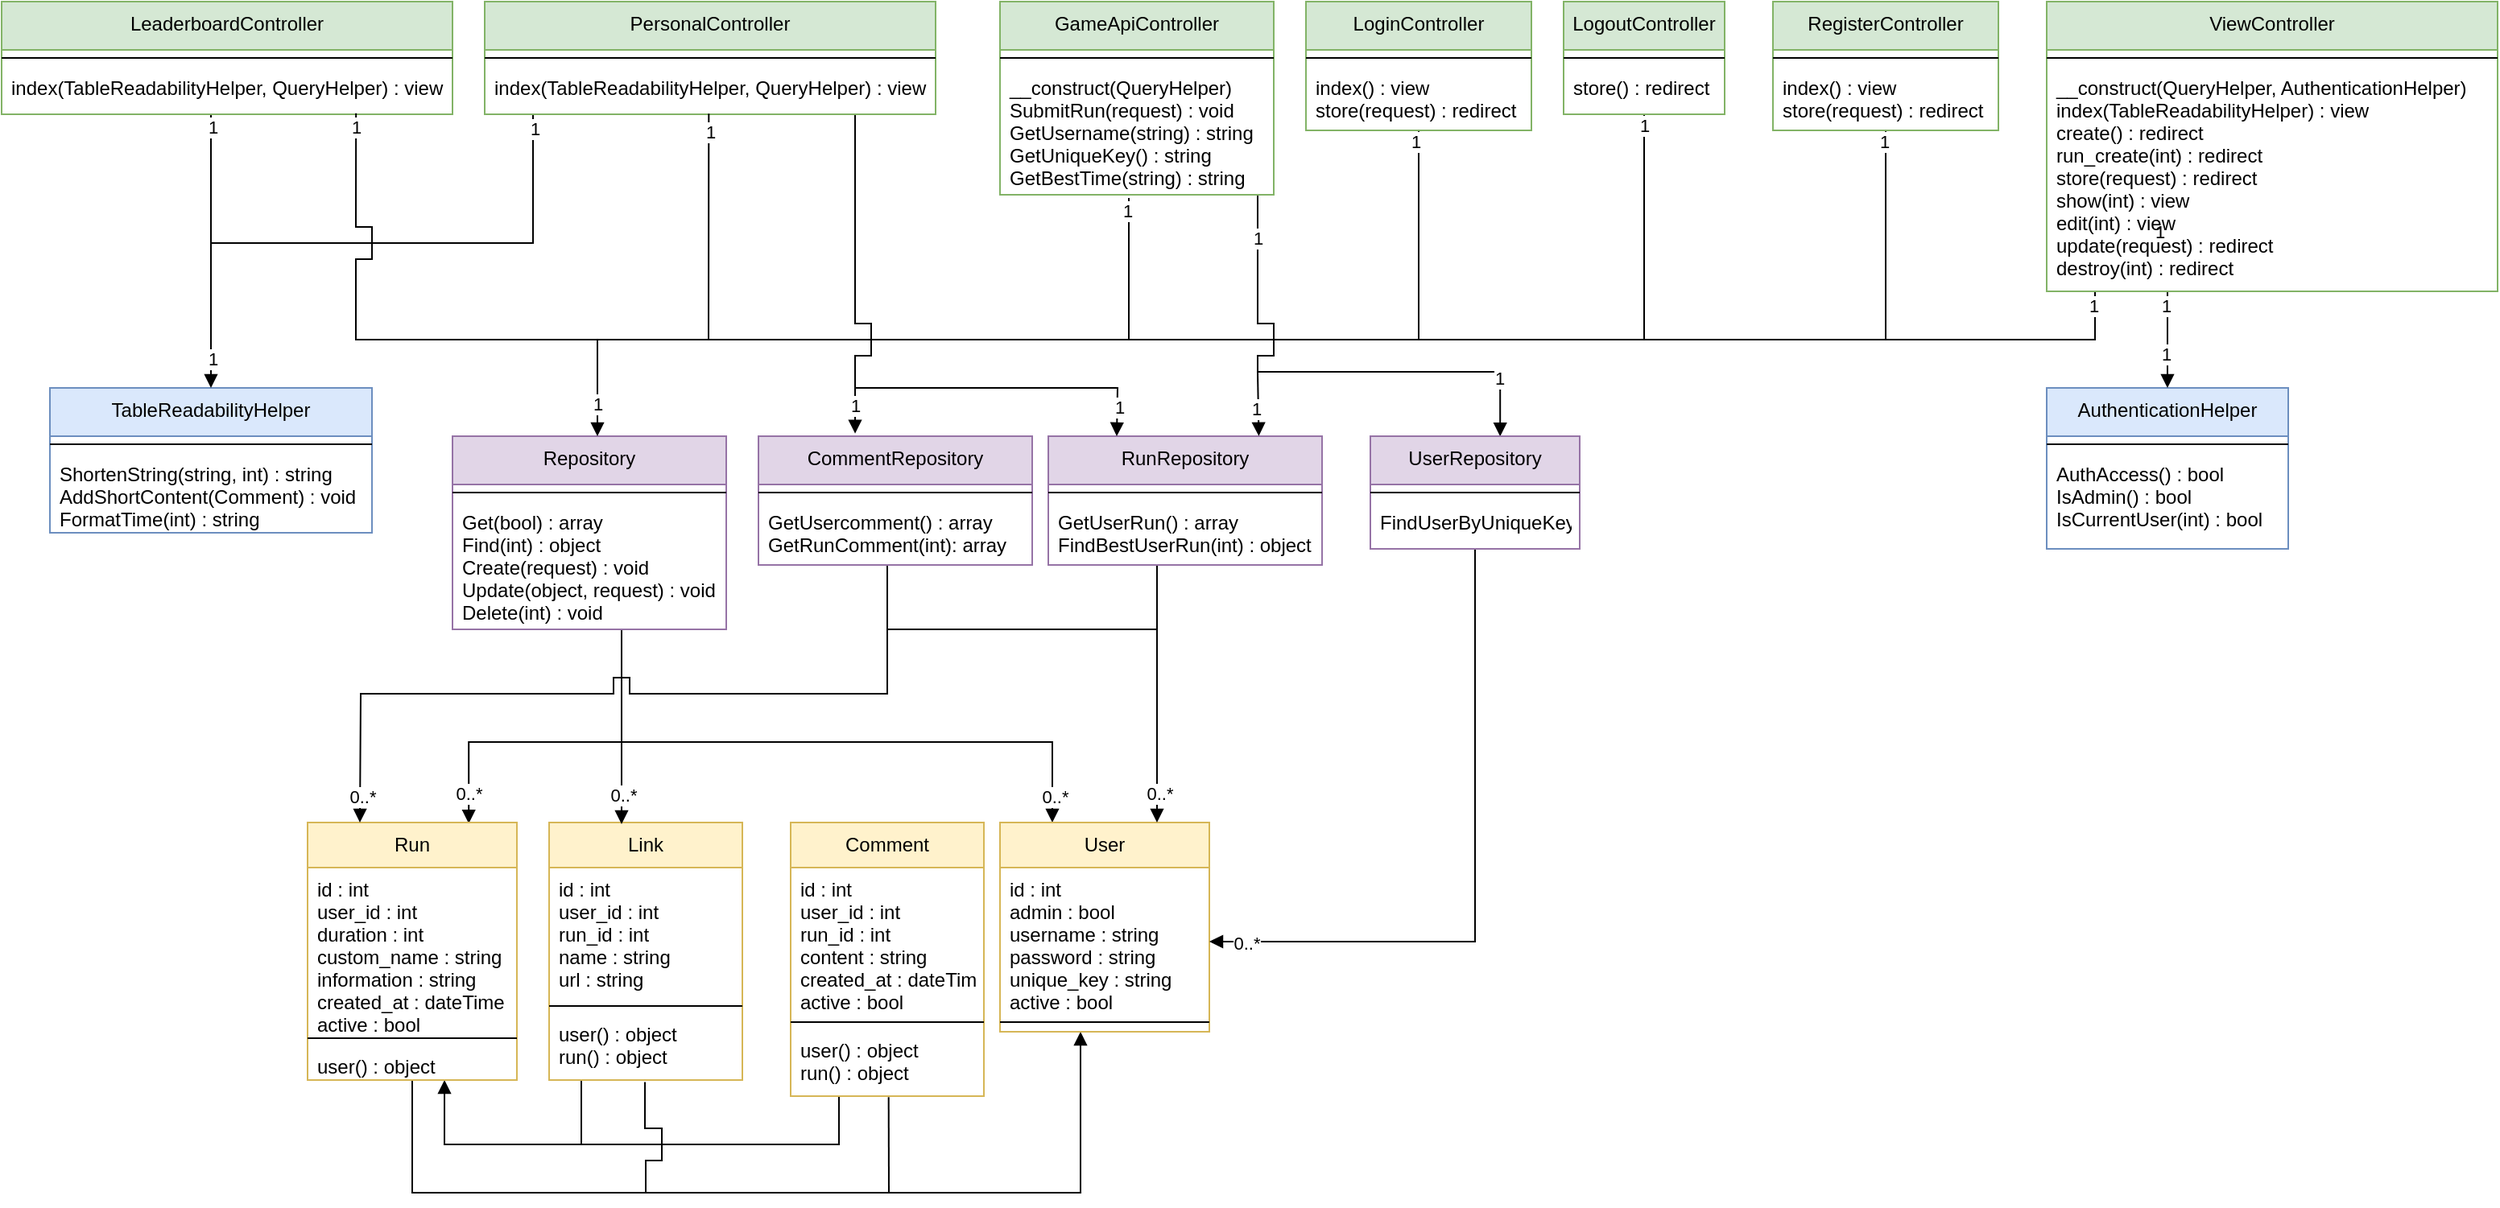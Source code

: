 <mxfile version="14.7.5" type="device"><diagram id="C5RBs43oDa-KdzZeNtuy" name="Page-1"><mxGraphModel dx="1204" dy="-80" grid="1" gridSize="10" guides="1" tooltips="1" connect="1" arrows="1" fold="1" page="1" pageScale="1" pageWidth="827" pageHeight="1169" math="0" shadow="0"><root><mxCell id="WIyWlLk6GJQsqaUBKTNV-0"/><mxCell id="WIyWlLk6GJQsqaUBKTNV-1" parent="WIyWlLk6GJQsqaUBKTNV-0"/><mxCell id="LEDndEWcVTwuzJHHgUc7-67" style="edgeStyle=orthogonalEdgeStyle;rounded=0;orthogonalLoop=1;jettySize=auto;html=1;endArrow=none;endFill=0;" parent="WIyWlLk6GJQsqaUBKTNV-1" source="LEDndEWcVTwuzJHHgUc7-0" edge="1"><mxGeometry relative="1" as="geometry"><mxPoint x="970" y="2320" as="targetPoint"/><Array as="points"><mxPoint x="970" y="2260"/><mxPoint x="970" y="2260"/></Array></mxGeometry></mxCell><mxCell id="LEDndEWcVTwuzJHHgUc7-69" value="1" style="edgeLabel;html=1;align=center;verticalAlign=middle;resizable=0;points=[];" parent="LEDndEWcVTwuzJHHgUc7-67" vertex="1" connectable="0"><mxGeometry x="-0.808" y="1" relative="1" as="geometry"><mxPoint as="offset"/></mxGeometry></mxCell><mxCell id="LEDndEWcVTwuzJHHgUc7-0" value="LeaderboardController" style="swimlane;fontStyle=0;align=center;verticalAlign=top;childLayout=stackLayout;horizontal=1;startSize=30;horizontalStack=0;resizeParent=1;resizeLast=0;collapsible=1;marginBottom=0;rounded=0;shadow=0;strokeWidth=1;fillColor=#d5e8d4;strokeColor=#82b366;" parent="WIyWlLk6GJQsqaUBKTNV-1" vertex="1"><mxGeometry x="840" y="2170" width="280" height="70" as="geometry"><mxRectangle x="550" y="140" width="160" height="26" as="alternateBounds"/></mxGeometry></mxCell><mxCell id="LEDndEWcVTwuzJHHgUc7-2" value="" style="line;html=1;strokeWidth=1;align=left;verticalAlign=middle;spacingTop=-1;spacingLeft=3;spacingRight=3;rotatable=0;labelPosition=right;points=[];portConstraint=eastwest;" parent="LEDndEWcVTwuzJHHgUc7-0" vertex="1"><mxGeometry y="30" width="280" height="10" as="geometry"/></mxCell><mxCell id="LEDndEWcVTwuzJHHgUc7-3" value="index(TableReadabilityHelper, QueryHelper) : view&#10;" style="text;align=left;verticalAlign=top;spacingLeft=4;spacingRight=4;overflow=hidden;rotatable=0;points=[[0,0.5],[1,0.5]];portConstraint=eastwest;" parent="LEDndEWcVTwuzJHHgUc7-0" vertex="1"><mxGeometry y="40" width="280" height="30" as="geometry"/></mxCell><mxCell id="LEDndEWcVTwuzJHHgUc7-11" value="TableReadabilityHelper" style="swimlane;fontStyle=0;align=center;verticalAlign=top;childLayout=stackLayout;horizontal=1;startSize=30;horizontalStack=0;resizeParent=1;resizeLast=0;collapsible=1;marginBottom=0;rounded=0;shadow=0;strokeWidth=1;fillColor=#dae8fc;strokeColor=#6c8ebf;" parent="WIyWlLk6GJQsqaUBKTNV-1" vertex="1"><mxGeometry x="870" y="2410" width="200" height="90" as="geometry"><mxRectangle x="550" y="140" width="160" height="26" as="alternateBounds"/></mxGeometry></mxCell><mxCell id="LEDndEWcVTwuzJHHgUc7-13" value="" style="line;html=1;strokeWidth=1;align=left;verticalAlign=middle;spacingTop=-1;spacingLeft=3;spacingRight=3;rotatable=0;labelPosition=right;points=[];portConstraint=eastwest;" parent="LEDndEWcVTwuzJHHgUc7-11" vertex="1"><mxGeometry y="30" width="200" height="10" as="geometry"/></mxCell><mxCell id="LEDndEWcVTwuzJHHgUc7-14" value="ShortenString(string, int) : string&#10;AddShortContent(Comment) : void&#10;FormatTime(int) : string" style="text;align=left;verticalAlign=top;spacingLeft=4;spacingRight=4;overflow=hidden;rotatable=0;points=[[0,0.5],[1,0.5]];portConstraint=eastwest;" parent="LEDndEWcVTwuzJHHgUc7-11" vertex="1"><mxGeometry y="40" width="200" height="50" as="geometry"/></mxCell><mxCell id="LEDndEWcVTwuzJHHgUc7-121" style="edgeStyle=orthogonalEdgeStyle;rounded=0;orthogonalLoop=1;jettySize=auto;html=1;entryX=0.77;entryY=0.004;entryDx=0;entryDy=0;startArrow=none;startFill=0;endArrow=block;endFill=1;entryPerimeter=0;" parent="WIyWlLk6GJQsqaUBKTNV-1" target="LEDndEWcVTwuzJHHgUc7-101" edge="1"><mxGeometry relative="1" as="geometry"><Array as="points"><mxPoint x="1225" y="2630"/><mxPoint x="1130" y="2630"/></Array><mxPoint x="1225" y="2560" as="sourcePoint"/></mxGeometry></mxCell><mxCell id="LEDndEWcVTwuzJHHgUc7-129" value="0..*" style="edgeLabel;html=1;align=center;verticalAlign=middle;resizable=0;points=[];" parent="LEDndEWcVTwuzJHHgUc7-121" vertex="1" connectable="0"><mxGeometry x="0.881" relative="1" as="geometry"><mxPoint y="-6" as="offset"/></mxGeometry></mxCell><mxCell id="LEDndEWcVTwuzJHHgUc7-125" style="edgeStyle=orthogonalEdgeStyle;rounded=0;orthogonalLoop=1;jettySize=auto;html=1;startArrow=none;startFill=0;endArrow=block;endFill=1;entryX=0.25;entryY=0;entryDx=0;entryDy=0;" parent="WIyWlLk6GJQsqaUBKTNV-1" target="LEDndEWcVTwuzJHHgUc7-105" edge="1"><mxGeometry relative="1" as="geometry"><mxPoint x="1490" y="2670" as="targetPoint"/><Array as="points"><mxPoint x="1224" y="2630"/><mxPoint x="1493" y="2630"/></Array><mxPoint x="1224" y="2630" as="sourcePoint"/></mxGeometry></mxCell><mxCell id="LEDndEWcVTwuzJHHgUc7-132" value="0..*" style="edgeLabel;html=1;align=center;verticalAlign=middle;resizable=0;points=[];" parent="LEDndEWcVTwuzJHHgUc7-125" vertex="1" connectable="0"><mxGeometry x="0.896" y="1" relative="1" as="geometry"><mxPoint as="offset"/></mxGeometry></mxCell><mxCell id="LEDndEWcVTwuzJHHgUc7-19" value="Repository" style="swimlane;fontStyle=0;align=center;verticalAlign=top;childLayout=stackLayout;horizontal=1;startSize=30;horizontalStack=0;resizeParent=1;resizeLast=0;collapsible=1;marginBottom=0;rounded=0;shadow=0;strokeWidth=1;fillColor=#e1d5e7;strokeColor=#9673a6;" parent="WIyWlLk6GJQsqaUBKTNV-1" vertex="1"><mxGeometry x="1120" y="2440" width="170" height="120" as="geometry"><mxRectangle x="550" y="140" width="160" height="26" as="alternateBounds"/></mxGeometry></mxCell><mxCell id="LEDndEWcVTwuzJHHgUc7-20" value="" style="line;html=1;strokeWidth=1;align=left;verticalAlign=middle;spacingTop=-1;spacingLeft=3;spacingRight=3;rotatable=0;labelPosition=right;points=[];portConstraint=eastwest;" parent="LEDndEWcVTwuzJHHgUc7-19" vertex="1"><mxGeometry y="30" width="170" height="10" as="geometry"/></mxCell><mxCell id="LEDndEWcVTwuzJHHgUc7-21" value="Get(bool) : array&#10;Find(int) : object&#10;Create(request) : void&#10;Update(object, request) : void&#10;Delete(int) : void" style="text;align=left;verticalAlign=top;spacingLeft=4;spacingRight=4;overflow=hidden;rotatable=0;points=[[0,0.5],[1,0.5]];portConstraint=eastwest;" parent="LEDndEWcVTwuzJHHgUc7-19" vertex="1"><mxGeometry y="40" width="170" height="80" as="geometry"/></mxCell><mxCell id="LEDndEWcVTwuzJHHgUc7-22" value="AuthenticationHelper" style="swimlane;fontStyle=0;align=center;verticalAlign=top;childLayout=stackLayout;horizontal=1;startSize=30;horizontalStack=0;resizeParent=1;resizeLast=0;collapsible=1;marginBottom=0;rounded=0;shadow=0;strokeWidth=1;fillColor=#dae8fc;strokeColor=#6c8ebf;" parent="WIyWlLk6GJQsqaUBKTNV-1" vertex="1"><mxGeometry x="2110" y="2410" width="150" height="100" as="geometry"><mxRectangle x="550" y="140" width="160" height="26" as="alternateBounds"/></mxGeometry></mxCell><mxCell id="LEDndEWcVTwuzJHHgUc7-23" value="" style="line;html=1;strokeWidth=1;align=left;verticalAlign=middle;spacingTop=-1;spacingLeft=3;spacingRight=3;rotatable=0;labelPosition=right;points=[];portConstraint=eastwest;" parent="LEDndEWcVTwuzJHHgUc7-22" vertex="1"><mxGeometry y="30" width="150" height="10" as="geometry"/></mxCell><mxCell id="LEDndEWcVTwuzJHHgUc7-24" value="AuthAccess() : bool&#10;IsAdmin() : bool&#10;IsCurrentUser(int) : bool" style="text;align=left;verticalAlign=top;spacingLeft=4;spacingRight=4;overflow=hidden;rotatable=0;points=[[0,0.5],[1,0.5]];portConstraint=eastwest;" parent="LEDndEWcVTwuzJHHgUc7-22" vertex="1"><mxGeometry y="40" width="150" height="50" as="geometry"/></mxCell><mxCell id="LEDndEWcVTwuzJHHgUc7-52" style="edgeStyle=orthogonalEdgeStyle;rounded=0;orthogonalLoop=1;jettySize=auto;html=1;entryX=0.5;entryY=0;entryDx=0;entryDy=0;endArrow=block;endFill=1;" parent="WIyWlLk6GJQsqaUBKTNV-1" source="LEDndEWcVTwuzJHHgUc7-25" target="LEDndEWcVTwuzJHHgUc7-22" edge="1"><mxGeometry relative="1" as="geometry"><Array as="points"><mxPoint x="2185" y="2360"/><mxPoint x="2185" y="2360"/></Array></mxGeometry></mxCell><mxCell id="LEDndEWcVTwuzJHHgUc7-53" value="1" style="edgeLabel;html=1;align=center;verticalAlign=middle;resizable=0;points=[];" parent="LEDndEWcVTwuzJHHgUc7-52" vertex="1" connectable="0"><mxGeometry x="-0.711" y="-1" relative="1" as="geometry"><mxPoint as="offset"/></mxGeometry></mxCell><mxCell id="LEDndEWcVTwuzJHHgUc7-54" value="1" style="edgeLabel;html=1;align=center;verticalAlign=middle;resizable=0;points=[];" parent="LEDndEWcVTwuzJHHgUc7-52" vertex="1" connectable="0"><mxGeometry x="0.307" y="-1" relative="1" as="geometry"><mxPoint as="offset"/></mxGeometry></mxCell><mxCell id="LEDndEWcVTwuzJHHgUc7-55" style="edgeStyle=orthogonalEdgeStyle;rounded=0;orthogonalLoop=1;jettySize=auto;html=1;endArrow=block;endFill=1;" parent="WIyWlLk6GJQsqaUBKTNV-1" edge="1"><mxGeometry relative="1" as="geometry"><mxPoint x="1540" y="2292" as="sourcePoint"/><Array as="points"><mxPoint x="1540" y="2380"/><mxPoint x="1210" y="2380"/><mxPoint x="1210" y="2440"/></Array><mxPoint x="1210" y="2440" as="targetPoint"/></mxGeometry></mxCell><mxCell id="LEDndEWcVTwuzJHHgUc7-58" value="1" style="edgeLabel;html=1;align=center;verticalAlign=middle;resizable=0;points=[];" parent="LEDndEWcVTwuzJHHgUc7-55" vertex="1" connectable="0"><mxGeometry x="-0.912" relative="1" as="geometry"><mxPoint x="640" as="offset"/></mxGeometry></mxCell><mxCell id="LEDndEWcVTwuzJHHgUc7-59" value="1" style="edgeLabel;html=1;align=center;verticalAlign=middle;resizable=0;points=[];" parent="LEDndEWcVTwuzJHHgUc7-55" vertex="1" connectable="0"><mxGeometry x="0.822" relative="1" as="geometry"><mxPoint y="22" as="offset"/></mxGeometry></mxCell><mxCell id="LEDndEWcVTwuzJHHgUc7-77" value="1" style="edgeLabel;html=1;align=center;verticalAlign=middle;resizable=0;points=[];" parent="LEDndEWcVTwuzJHHgUc7-55" vertex="1" connectable="0"><mxGeometry x="-0.967" y="-1" relative="1" as="geometry"><mxPoint as="offset"/></mxGeometry></mxCell><mxCell id="LEDndEWcVTwuzJHHgUc7-82" style="edgeStyle=orthogonalEdgeStyle;rounded=0;orthogonalLoop=1;jettySize=auto;html=1;endArrow=none;endFill=0;" parent="WIyWlLk6GJQsqaUBKTNV-1" source="LEDndEWcVTwuzJHHgUc7-25" edge="1"><mxGeometry relative="1" as="geometry"><mxPoint x="2010" y="2380" as="targetPoint"/><Array as="points"><mxPoint x="2140" y="2380"/></Array></mxGeometry></mxCell><mxCell id="LEDndEWcVTwuzJHHgUc7-83" value="1" style="edgeLabel;html=1;align=center;verticalAlign=middle;resizable=0;points=[];" parent="LEDndEWcVTwuzJHHgUc7-82" vertex="1" connectable="0"><mxGeometry x="-0.89" y="-1" relative="1" as="geometry"><mxPoint as="offset"/></mxGeometry></mxCell><mxCell id="LEDndEWcVTwuzJHHgUc7-25" value="ViewController" style="swimlane;fontStyle=0;align=center;verticalAlign=top;childLayout=stackLayout;horizontal=1;startSize=30;horizontalStack=0;resizeParent=1;resizeLast=0;collapsible=1;marginBottom=0;rounded=0;shadow=0;strokeWidth=1;fillColor=#d5e8d4;strokeColor=#82b366;" parent="WIyWlLk6GJQsqaUBKTNV-1" vertex="1"><mxGeometry x="2110" y="2170" width="280" height="180" as="geometry"><mxRectangle x="550" y="140" width="160" height="26" as="alternateBounds"/></mxGeometry></mxCell><mxCell id="LEDndEWcVTwuzJHHgUc7-26" value="" style="line;html=1;strokeWidth=1;align=left;verticalAlign=middle;spacingTop=-1;spacingLeft=3;spacingRight=3;rotatable=0;labelPosition=right;points=[];portConstraint=eastwest;" parent="LEDndEWcVTwuzJHHgUc7-25" vertex="1"><mxGeometry y="30" width="280" height="10" as="geometry"/></mxCell><mxCell id="LEDndEWcVTwuzJHHgUc7-27" value="__construct(QueryHelper, AuthenticationHelper)&#10;index(TableReadabilityHelper) : view&#10;create() : redirect&#10;run_create(int) : redirect&#10;store(request) : redirect&#10;show(int) : view&#10;edit(int) : view&#10;update(request) : redirect&#10;destroy(int) : redirect" style="text;align=left;verticalAlign=top;spacingLeft=4;spacingRight=4;overflow=hidden;rotatable=0;points=[[0,0.5],[1,0.5]];portConstraint=eastwest;" parent="LEDndEWcVTwuzJHHgUc7-25" vertex="1"><mxGeometry y="40" width="280" height="140" as="geometry"/></mxCell><mxCell id="qUIWL7AXJqVFLhVty78A-11" style="edgeStyle=orthogonalEdgeStyle;rounded=0;orthogonalLoop=1;jettySize=auto;html=1;entryX=0.62;entryY=0.002;entryDx=0;entryDy=0;entryPerimeter=0;endArrow=block;endFill=1;" edge="1" parent="WIyWlLk6GJQsqaUBKTNV-1" source="LEDndEWcVTwuzJHHgUc7-31" target="qUIWL7AXJqVFLhVty78A-7"><mxGeometry relative="1" as="geometry"><Array as="points"><mxPoint x="1620" y="2370"/><mxPoint x="1630" y="2370"/><mxPoint x="1630" y="2390"/><mxPoint x="1620" y="2390"/><mxPoint x="1620" y="2400"/><mxPoint x="1771" y="2400"/></Array></mxGeometry></mxCell><mxCell id="qUIWL7AXJqVFLhVty78A-12" value="1" style="edgeLabel;html=1;align=center;verticalAlign=middle;resizable=0;points=[];" vertex="1" connectable="0" parent="qUIWL7AXJqVFLhVty78A-11"><mxGeometry x="-0.833" relative="1" as="geometry"><mxPoint as="offset"/></mxGeometry></mxCell><mxCell id="qUIWL7AXJqVFLhVty78A-13" value="1" style="edgeLabel;html=1;align=center;verticalAlign=middle;resizable=0;points=[];" vertex="1" connectable="0" parent="qUIWL7AXJqVFLhVty78A-11"><mxGeometry x="0.77" y="-1" relative="1" as="geometry"><mxPoint as="offset"/></mxGeometry></mxCell><mxCell id="LEDndEWcVTwuzJHHgUc7-31" value="GameApiController" style="swimlane;fontStyle=0;align=center;verticalAlign=top;childLayout=stackLayout;horizontal=1;startSize=30;horizontalStack=0;resizeParent=1;resizeLast=0;collapsible=1;marginBottom=0;rounded=0;shadow=0;strokeWidth=1;fillColor=#d5e8d4;strokeColor=#82b366;" parent="WIyWlLk6GJQsqaUBKTNV-1" vertex="1"><mxGeometry x="1460" y="2170" width="170" height="120" as="geometry"><mxRectangle x="550" y="140" width="160" height="26" as="alternateBounds"/></mxGeometry></mxCell><mxCell id="LEDndEWcVTwuzJHHgUc7-32" value="" style="line;html=1;strokeWidth=1;align=left;verticalAlign=middle;spacingTop=-1;spacingLeft=3;spacingRight=3;rotatable=0;labelPosition=right;points=[];portConstraint=eastwest;" parent="LEDndEWcVTwuzJHHgUc7-31" vertex="1"><mxGeometry y="30" width="170" height="10" as="geometry"/></mxCell><mxCell id="LEDndEWcVTwuzJHHgUc7-33" value="__construct(QueryHelper)&#10;SubmitRun(request) : void&#10;GetUsername(string) : string&#10;GetUniqueKey() : string&#10;GetBestTime(string) : string" style="text;align=left;verticalAlign=top;spacingLeft=4;spacingRight=4;overflow=hidden;rotatable=0;points=[[0,0.5],[1,0.5]];portConstraint=eastwest;" parent="LEDndEWcVTwuzJHHgUc7-31" vertex="1"><mxGeometry y="40" width="170" height="80" as="geometry"/></mxCell><mxCell id="LEDndEWcVTwuzJHHgUc7-65" style="edgeStyle=orthogonalEdgeStyle;rounded=0;orthogonalLoop=1;jettySize=auto;html=1;entryX=0.5;entryY=0;entryDx=0;entryDy=0;endArrow=block;endFill=1;" parent="WIyWlLk6GJQsqaUBKTNV-1" source="LEDndEWcVTwuzJHHgUc7-34" target="LEDndEWcVTwuzJHHgUc7-11" edge="1"><mxGeometry relative="1" as="geometry"><Array as="points"><mxPoint x="1170" y="2320"/><mxPoint x="970" y="2320"/></Array></mxGeometry></mxCell><mxCell id="LEDndEWcVTwuzJHHgUc7-68" value="1" style="edgeLabel;html=1;align=center;verticalAlign=middle;resizable=0;points=[];" parent="LEDndEWcVTwuzJHHgUc7-65" vertex="1" connectable="0"><mxGeometry x="0.903" y="1" relative="1" as="geometry"><mxPoint as="offset"/></mxGeometry></mxCell><mxCell id="LEDndEWcVTwuzJHHgUc7-70" value="1" style="edgeLabel;html=1;align=center;verticalAlign=middle;resizable=0;points=[];" parent="LEDndEWcVTwuzJHHgUc7-65" vertex="1" connectable="0"><mxGeometry x="-0.955" y="1" relative="1" as="geometry"><mxPoint as="offset"/></mxGeometry></mxCell><mxCell id="qUIWL7AXJqVFLhVty78A-16" style="edgeStyle=orthogonalEdgeStyle;rounded=0;orthogonalLoop=1;jettySize=auto;html=1;endArrow=block;endFill=1;entryX=0.353;entryY=-0.021;entryDx=0;entryDy=0;entryPerimeter=0;" edge="1" parent="WIyWlLk6GJQsqaUBKTNV-1" source="LEDndEWcVTwuzJHHgUc7-34" target="qUIWL7AXJqVFLhVty78A-1"><mxGeometry relative="1" as="geometry"><mxPoint x="1370" y="2429" as="targetPoint"/><Array as="points"><mxPoint x="1370" y="2370"/><mxPoint x="1380" y="2370"/><mxPoint x="1380" y="2390"/><mxPoint x="1370" y="2390"/></Array></mxGeometry></mxCell><mxCell id="qUIWL7AXJqVFLhVty78A-19" value="1" style="edgeLabel;html=1;align=center;verticalAlign=middle;resizable=0;points=[];" vertex="1" connectable="0" parent="qUIWL7AXJqVFLhVty78A-16"><mxGeometry x="0.864" relative="1" as="geometry"><mxPoint y="-3" as="offset"/></mxGeometry></mxCell><mxCell id="LEDndEWcVTwuzJHHgUc7-34" value="PersonalController" style="swimlane;fontStyle=0;align=center;verticalAlign=top;childLayout=stackLayout;horizontal=1;startSize=30;horizontalStack=0;resizeParent=1;resizeLast=0;collapsible=1;marginBottom=0;rounded=0;shadow=0;strokeWidth=1;fillColor=#d5e8d4;strokeColor=#82b366;" parent="WIyWlLk6GJQsqaUBKTNV-1" vertex="1"><mxGeometry x="1140" y="2170" width="280" height="70" as="geometry"><mxRectangle x="550" y="140" width="160" height="26" as="alternateBounds"/></mxGeometry></mxCell><mxCell id="LEDndEWcVTwuzJHHgUc7-35" value="" style="line;html=1;strokeWidth=1;align=left;verticalAlign=middle;spacingTop=-1;spacingLeft=3;spacingRight=3;rotatable=0;labelPosition=right;points=[];portConstraint=eastwest;" parent="LEDndEWcVTwuzJHHgUc7-34" vertex="1"><mxGeometry y="30" width="280" height="10" as="geometry"/></mxCell><mxCell id="LEDndEWcVTwuzJHHgUc7-36" value="index(TableReadabilityHelper, QueryHelper) : view&#10;" style="text;align=left;verticalAlign=top;spacingLeft=4;spacingRight=4;overflow=hidden;rotatable=0;points=[[0,0.5],[1,0.5]];portConstraint=eastwest;" parent="LEDndEWcVTwuzJHHgUc7-34" vertex="1"><mxGeometry y="40" width="280" height="30" as="geometry"/></mxCell><mxCell id="LEDndEWcVTwuzJHHgUc7-79" style="edgeStyle=orthogonalEdgeStyle;rounded=0;orthogonalLoop=1;jettySize=auto;html=1;endArrow=none;endFill=0;" parent="WIyWlLk6GJQsqaUBKTNV-1" source="LEDndEWcVTwuzJHHgUc7-40" edge="1"><mxGeometry relative="1" as="geometry"><mxPoint x="1540" y="2380" as="targetPoint"/><Array as="points"><mxPoint x="1720" y="2380"/></Array></mxGeometry></mxCell><mxCell id="LEDndEWcVTwuzJHHgUc7-86" value="1" style="edgeLabel;html=1;align=center;verticalAlign=middle;resizable=0;points=[];" parent="LEDndEWcVTwuzJHHgUc7-79" vertex="1" connectable="0"><mxGeometry x="-0.956" y="-2" relative="1" as="geometry"><mxPoint as="offset"/></mxGeometry></mxCell><mxCell id="LEDndEWcVTwuzJHHgUc7-40" value="LoginController" style="swimlane;fontStyle=0;align=center;verticalAlign=top;childLayout=stackLayout;horizontal=1;startSize=30;horizontalStack=0;resizeParent=1;resizeLast=0;collapsible=1;marginBottom=0;rounded=0;shadow=0;strokeWidth=1;fillColor=#d5e8d4;strokeColor=#82b366;" parent="WIyWlLk6GJQsqaUBKTNV-1" vertex="1"><mxGeometry x="1650" y="2170" width="140" height="80" as="geometry"><mxRectangle x="550" y="140" width="160" height="26" as="alternateBounds"/></mxGeometry></mxCell><mxCell id="LEDndEWcVTwuzJHHgUc7-41" value="" style="line;html=1;strokeWidth=1;align=left;verticalAlign=middle;spacingTop=-1;spacingLeft=3;spacingRight=3;rotatable=0;labelPosition=right;points=[];portConstraint=eastwest;" parent="LEDndEWcVTwuzJHHgUc7-40" vertex="1"><mxGeometry y="30" width="140" height="10" as="geometry"/></mxCell><mxCell id="LEDndEWcVTwuzJHHgUc7-42" value="index() : view&#10;store(request) : redirect&#10;" style="text;align=left;verticalAlign=top;spacingLeft=4;spacingRight=4;overflow=hidden;rotatable=0;points=[[0,0.5],[1,0.5]];portConstraint=eastwest;" parent="LEDndEWcVTwuzJHHgUc7-40" vertex="1"><mxGeometry y="40" width="140" height="40" as="geometry"/></mxCell><mxCell id="LEDndEWcVTwuzJHHgUc7-80" style="edgeStyle=orthogonalEdgeStyle;rounded=0;orthogonalLoop=1;jettySize=auto;html=1;endArrow=none;endFill=0;" parent="WIyWlLk6GJQsqaUBKTNV-1" source="LEDndEWcVTwuzJHHgUc7-43" edge="1"><mxGeometry relative="1" as="geometry"><mxPoint x="1720" y="2380" as="targetPoint"/><Array as="points"><mxPoint x="1860" y="2380"/></Array></mxGeometry></mxCell><mxCell id="LEDndEWcVTwuzJHHgUc7-85" value="1" style="edgeLabel;html=1;align=center;verticalAlign=middle;resizable=0;points=[];" parent="LEDndEWcVTwuzJHHgUc7-80" vertex="1" connectable="0"><mxGeometry x="-0.954" relative="1" as="geometry"><mxPoint as="offset"/></mxGeometry></mxCell><mxCell id="LEDndEWcVTwuzJHHgUc7-43" value="LogoutController" style="swimlane;fontStyle=0;align=center;verticalAlign=top;childLayout=stackLayout;horizontal=1;startSize=30;horizontalStack=0;resizeParent=1;resizeLast=0;collapsible=1;marginBottom=0;rounded=0;shadow=0;strokeWidth=1;fillColor=#d5e8d4;strokeColor=#82b366;" parent="WIyWlLk6GJQsqaUBKTNV-1" vertex="1"><mxGeometry x="1810" y="2170" width="100" height="70" as="geometry"><mxRectangle x="550" y="140" width="160" height="26" as="alternateBounds"/></mxGeometry></mxCell><mxCell id="LEDndEWcVTwuzJHHgUc7-44" value="" style="line;html=1;strokeWidth=1;align=left;verticalAlign=middle;spacingTop=-1;spacingLeft=3;spacingRight=3;rotatable=0;labelPosition=right;points=[];portConstraint=eastwest;" parent="LEDndEWcVTwuzJHHgUc7-43" vertex="1"><mxGeometry y="30" width="100" height="10" as="geometry"/></mxCell><mxCell id="LEDndEWcVTwuzJHHgUc7-45" value="store() : redirect" style="text;align=left;verticalAlign=top;spacingLeft=4;spacingRight=4;overflow=hidden;rotatable=0;points=[[0,0.5],[1,0.5]];portConstraint=eastwest;" parent="LEDndEWcVTwuzJHHgUc7-43" vertex="1"><mxGeometry y="40" width="100" height="30" as="geometry"/></mxCell><mxCell id="LEDndEWcVTwuzJHHgUc7-81" style="edgeStyle=orthogonalEdgeStyle;rounded=0;orthogonalLoop=1;jettySize=auto;html=1;endArrow=none;endFill=0;" parent="WIyWlLk6GJQsqaUBKTNV-1" source="LEDndEWcVTwuzJHHgUc7-46" edge="1"><mxGeometry relative="1" as="geometry"><mxPoint x="1860" y="2380" as="targetPoint"/><Array as="points"><mxPoint x="2010" y="2380"/></Array></mxGeometry></mxCell><mxCell id="LEDndEWcVTwuzJHHgUc7-84" value="1" style="edgeLabel;html=1;align=center;verticalAlign=middle;resizable=0;points=[];" parent="LEDndEWcVTwuzJHHgUc7-81" vertex="1" connectable="0"><mxGeometry x="-0.954" y="-1" relative="1" as="geometry"><mxPoint as="offset"/></mxGeometry></mxCell><mxCell id="LEDndEWcVTwuzJHHgUc7-46" value="RegisterController" style="swimlane;fontStyle=0;align=center;verticalAlign=top;childLayout=stackLayout;horizontal=1;startSize=30;horizontalStack=0;resizeParent=1;resizeLast=0;collapsible=1;marginBottom=0;rounded=0;shadow=0;strokeWidth=1;fillColor=#d5e8d4;strokeColor=#82b366;" parent="WIyWlLk6GJQsqaUBKTNV-1" vertex="1"><mxGeometry x="1940" y="2170" width="140" height="80" as="geometry"><mxRectangle x="550" y="140" width="160" height="26" as="alternateBounds"/></mxGeometry></mxCell><mxCell id="LEDndEWcVTwuzJHHgUc7-47" value="" style="line;html=1;strokeWidth=1;align=left;verticalAlign=middle;spacingTop=-1;spacingLeft=3;spacingRight=3;rotatable=0;labelPosition=right;points=[];portConstraint=eastwest;" parent="LEDndEWcVTwuzJHHgUc7-46" vertex="1"><mxGeometry y="30" width="140" height="10" as="geometry"/></mxCell><mxCell id="LEDndEWcVTwuzJHHgUc7-48" value="index() : view&#10;store(request) : redirect&#10;" style="text;align=left;verticalAlign=top;spacingLeft=4;spacingRight=4;overflow=hidden;rotatable=0;points=[[0,0.5],[1,0.5]];portConstraint=eastwest;" parent="LEDndEWcVTwuzJHHgUc7-46" vertex="1"><mxGeometry y="40" width="140" height="40" as="geometry"/></mxCell><mxCell id="LEDndEWcVTwuzJHHgUc7-56" value="" style="endArrow=none;html=1;entryX=0.497;entryY=0.989;entryDx=0;entryDy=0;entryPerimeter=0;rounded=0;" parent="WIyWlLk6GJQsqaUBKTNV-1" target="LEDndEWcVTwuzJHHgUc7-36" edge="1"><mxGeometry width="50" height="50" relative="1" as="geometry"><mxPoint x="1350" y="2380" as="sourcePoint"/><mxPoint x="1400" y="2260" as="targetPoint"/><Array as="points"><mxPoint x="1279" y="2380"/></Array></mxGeometry></mxCell><mxCell id="LEDndEWcVTwuzJHHgUc7-60" value="1" style="edgeLabel;html=1;align=center;verticalAlign=middle;resizable=0;points=[];" parent="LEDndEWcVTwuzJHHgUc7-56" vertex="1" connectable="0"><mxGeometry x="0.947" relative="1" as="geometry"><mxPoint x="1" y="5" as="offset"/></mxGeometry></mxCell><mxCell id="LEDndEWcVTwuzJHHgUc7-57" value="" style="endArrow=none;html=1;exitX=0.786;exitY=0.981;exitDx=0;exitDy=0;exitPerimeter=0;rounded=0;" parent="WIyWlLk6GJQsqaUBKTNV-1" source="LEDndEWcVTwuzJHHgUc7-3" edge="1"><mxGeometry width="50" height="50" relative="1" as="geometry"><mxPoint x="1060" y="2390" as="sourcePoint"/><mxPoint x="1280" y="2380" as="targetPoint"/><Array as="points"><mxPoint x="1060" y="2310"/><mxPoint x="1070" y="2310"/><mxPoint x="1070" y="2330"/><mxPoint x="1060" y="2330"/><mxPoint x="1060" y="2380"/></Array></mxGeometry></mxCell><mxCell id="LEDndEWcVTwuzJHHgUc7-61" value="1" style="edgeLabel;html=1;align=center;verticalAlign=middle;resizable=0;points=[];" parent="LEDndEWcVTwuzJHHgUc7-57" vertex="1" connectable="0"><mxGeometry x="-0.957" relative="1" as="geometry"><mxPoint as="offset"/></mxGeometry></mxCell><mxCell id="LEDndEWcVTwuzJHHgUc7-113" style="edgeStyle=orthogonalEdgeStyle;rounded=0;orthogonalLoop=1;jettySize=auto;html=1;startArrow=none;startFill=0;endArrow=block;endFill=1;entryX=0.654;entryY=1;entryDx=0;entryDy=0;entryPerimeter=0;" parent="WIyWlLk6GJQsqaUBKTNV-1" source="LEDndEWcVTwuzJHHgUc7-87" target="LEDndEWcVTwuzJHHgUc7-104" edge="1"><mxGeometry relative="1" as="geometry"><mxPoint x="1115" y="2844" as="targetPoint"/><Array as="points"><mxPoint x="1360" y="2880"/><mxPoint x="1115" y="2880"/></Array></mxGeometry></mxCell><mxCell id="LEDndEWcVTwuzJHHgUc7-87" value="Comment" style="swimlane;fontStyle=0;align=center;verticalAlign=top;childLayout=stackLayout;horizontal=1;startSize=28;horizontalStack=0;resizeParent=1;resizeLast=0;collapsible=1;marginBottom=0;rounded=0;shadow=0;strokeWidth=1;fillColor=#fff2cc;strokeColor=#d6b656;" parent="WIyWlLk6GJQsqaUBKTNV-1" vertex="1"><mxGeometry x="1330" y="2680" width="120" height="170" as="geometry"><mxRectangle x="550" y="140" width="160" height="26" as="alternateBounds"/></mxGeometry></mxCell><mxCell id="LEDndEWcVTwuzJHHgUc7-88" value="id : int&#10;user_id : int&#10;run_id : int&#10;content : string&#10;created_at : dateTime&#10;active : bool" style="text;align=left;verticalAlign=top;spacingLeft=4;spacingRight=4;overflow=hidden;rotatable=0;points=[[0,0.5],[1,0.5]];portConstraint=eastwest;" parent="LEDndEWcVTwuzJHHgUc7-87" vertex="1"><mxGeometry y="28" width="120" height="92" as="geometry"/></mxCell><mxCell id="LEDndEWcVTwuzJHHgUc7-89" value="" style="line;html=1;strokeWidth=1;align=left;verticalAlign=middle;spacingTop=-1;spacingLeft=3;spacingRight=3;rotatable=0;labelPosition=right;points=[];portConstraint=eastwest;" parent="LEDndEWcVTwuzJHHgUc7-87" vertex="1"><mxGeometry y="120" width="120" height="8" as="geometry"/></mxCell><mxCell id="LEDndEWcVTwuzJHHgUc7-90" value="user() : object&#10;run() : object" style="text;align=left;verticalAlign=top;spacingLeft=4;spacingRight=4;overflow=hidden;rotatable=0;points=[[0,0.5],[1,0.5]];portConstraint=eastwest;" parent="LEDndEWcVTwuzJHHgUc7-87" vertex="1"><mxGeometry y="128" width="120" height="42" as="geometry"/></mxCell><mxCell id="LEDndEWcVTwuzJHHgUc7-112" style="edgeStyle=orthogonalEdgeStyle;rounded=0;orthogonalLoop=1;jettySize=auto;html=1;startArrow=none;startFill=0;endArrow=none;endFill=0;exitX=0.496;exitY=1.029;exitDx=0;exitDy=0;exitPerimeter=0;" parent="WIyWlLk6GJQsqaUBKTNV-1" source="LEDndEWcVTwuzJHHgUc7-96" edge="1"><mxGeometry relative="1" as="geometry"><mxPoint x="1240.0" y="2910" as="targetPoint"/><mxPoint x="1240" y="2860" as="sourcePoint"/><Array as="points"><mxPoint x="1240" y="2870"/><mxPoint x="1250" y="2870"/><mxPoint x="1250" y="2890"/><mxPoint x="1240" y="2890"/></Array></mxGeometry></mxCell><mxCell id="LEDndEWcVTwuzJHHgUc7-115" style="edgeStyle=orthogonalEdgeStyle;rounded=0;orthogonalLoop=1;jettySize=auto;html=1;startArrow=none;startFill=0;endArrow=none;endFill=0;" parent="WIyWlLk6GJQsqaUBKTNV-1" source="LEDndEWcVTwuzJHHgUc7-93" edge="1"><mxGeometry relative="1" as="geometry"><mxPoint x="1200" y="2880" as="targetPoint"/><Array as="points"><mxPoint x="1200" y="2850"/><mxPoint x="1200" y="2850"/></Array></mxGeometry></mxCell><mxCell id="LEDndEWcVTwuzJHHgUc7-93" value="Link" style="swimlane;fontStyle=0;align=center;verticalAlign=top;childLayout=stackLayout;horizontal=1;startSize=28;horizontalStack=0;resizeParent=1;resizeLast=0;collapsible=1;marginBottom=0;rounded=0;shadow=0;strokeWidth=1;fillColor=#fff2cc;strokeColor=#d6b656;" parent="WIyWlLk6GJQsqaUBKTNV-1" vertex="1"><mxGeometry x="1180" y="2680" width="120" height="160" as="geometry"><mxRectangle x="550" y="140" width="160" height="26" as="alternateBounds"/></mxGeometry></mxCell><mxCell id="LEDndEWcVTwuzJHHgUc7-94" value="id : int&#10;user_id : int&#10;run_id : int&#10;name : string&#10;url : string" style="text;align=left;verticalAlign=top;spacingLeft=4;spacingRight=4;overflow=hidden;rotatable=0;points=[[0,0.5],[1,0.5]];portConstraint=eastwest;" parent="LEDndEWcVTwuzJHHgUc7-93" vertex="1"><mxGeometry y="28" width="120" height="82" as="geometry"/></mxCell><mxCell id="LEDndEWcVTwuzJHHgUc7-95" value="" style="line;html=1;strokeWidth=1;align=left;verticalAlign=middle;spacingTop=-1;spacingLeft=3;spacingRight=3;rotatable=0;labelPosition=right;points=[];portConstraint=eastwest;" parent="LEDndEWcVTwuzJHHgUc7-93" vertex="1"><mxGeometry y="110" width="120" height="8" as="geometry"/></mxCell><mxCell id="LEDndEWcVTwuzJHHgUc7-96" value="user() : object&#10;run() : object" style="text;align=left;verticalAlign=top;spacingLeft=4;spacingRight=4;overflow=hidden;rotatable=0;points=[[0,0.5],[1,0.5]];portConstraint=eastwest;" parent="LEDndEWcVTwuzJHHgUc7-93" vertex="1"><mxGeometry y="118" width="120" height="42" as="geometry"/></mxCell><mxCell id="LEDndEWcVTwuzJHHgUc7-109" style="edgeStyle=orthogonalEdgeStyle;rounded=0;orthogonalLoop=1;jettySize=auto;html=1;endArrow=block;endFill=1;startArrow=none;startFill=0;" parent="WIyWlLk6GJQsqaUBKTNV-1" source="LEDndEWcVTwuzJHHgUc7-101" edge="1"><mxGeometry relative="1" as="geometry"><mxPoint x="1510" y="2810" as="targetPoint"/><Array as="points"><mxPoint x="1095" y="2910"/><mxPoint x="1510" y="2910"/><mxPoint x="1510" y="2841"/></Array></mxGeometry></mxCell><mxCell id="LEDndEWcVTwuzJHHgUc7-101" value="Run" style="swimlane;fontStyle=0;align=center;verticalAlign=top;childLayout=stackLayout;horizontal=1;startSize=28;horizontalStack=0;resizeParent=1;resizeLast=0;collapsible=1;marginBottom=0;rounded=0;shadow=0;strokeWidth=1;fillColor=#fff2cc;strokeColor=#d6b656;" parent="WIyWlLk6GJQsqaUBKTNV-1" vertex="1"><mxGeometry x="1030" y="2680" width="130" height="160" as="geometry"><mxRectangle x="550" y="140" width="160" height="26" as="alternateBounds"/></mxGeometry></mxCell><mxCell id="LEDndEWcVTwuzJHHgUc7-102" value="id : int&#10;user_id : int&#10;duration : int&#10;custom_name : string&#10;information : string&#10;created_at : dateTime&#10;active : bool" style="text;align=left;verticalAlign=top;spacingLeft=4;spacingRight=4;overflow=hidden;rotatable=0;points=[[0,0.5],[1,0.5]];portConstraint=eastwest;" parent="LEDndEWcVTwuzJHHgUc7-101" vertex="1"><mxGeometry y="28" width="130" height="102" as="geometry"/></mxCell><mxCell id="LEDndEWcVTwuzJHHgUc7-103" value="" style="line;html=1;strokeWidth=1;align=left;verticalAlign=middle;spacingTop=-1;spacingLeft=3;spacingRight=3;rotatable=0;labelPosition=right;points=[];portConstraint=eastwest;" parent="LEDndEWcVTwuzJHHgUc7-101" vertex="1"><mxGeometry y="130" width="130" height="8" as="geometry"/></mxCell><mxCell id="LEDndEWcVTwuzJHHgUc7-104" value="user() : object" style="text;align=left;verticalAlign=top;spacingLeft=4;spacingRight=4;overflow=hidden;rotatable=0;points=[[0,0.5],[1,0.5]];portConstraint=eastwest;" parent="LEDndEWcVTwuzJHHgUc7-101" vertex="1"><mxGeometry y="138" width="130" height="22" as="geometry"/></mxCell><mxCell id="LEDndEWcVTwuzJHHgUc7-105" value="User" style="swimlane;fontStyle=0;align=center;verticalAlign=top;childLayout=stackLayout;horizontal=1;startSize=28;horizontalStack=0;resizeParent=1;resizeLast=0;collapsible=1;marginBottom=0;rounded=0;shadow=0;strokeWidth=1;fillColor=#fff2cc;strokeColor=#d6b656;" parent="WIyWlLk6GJQsqaUBKTNV-1" vertex="1"><mxGeometry x="1460" y="2680" width="130" height="130" as="geometry"><mxRectangle x="550" y="140" width="160" height="26" as="alternateBounds"/></mxGeometry></mxCell><mxCell id="LEDndEWcVTwuzJHHgUc7-106" value="id : int&#10;admin : bool&#10;username : string&#10;password : string&#10;unique_key : string&#10;active : bool" style="text;align=left;verticalAlign=top;spacingLeft=4;spacingRight=4;overflow=hidden;rotatable=0;points=[[0,0.5],[1,0.5]];portConstraint=eastwest;" parent="LEDndEWcVTwuzJHHgUc7-105" vertex="1"><mxGeometry y="28" width="130" height="92" as="geometry"/></mxCell><mxCell id="LEDndEWcVTwuzJHHgUc7-107" value="" style="line;html=1;strokeWidth=1;align=left;verticalAlign=middle;spacingTop=-1;spacingLeft=3;spacingRight=3;rotatable=0;labelPosition=right;points=[];portConstraint=eastwest;" parent="LEDndEWcVTwuzJHHgUc7-105" vertex="1"><mxGeometry y="120" width="130" height="8" as="geometry"/></mxCell><mxCell id="LEDndEWcVTwuzJHHgUc7-111" value="" style="endArrow=none;html=1;entryX=0.507;entryY=1.014;entryDx=0;entryDy=0;entryPerimeter=0;" parent="WIyWlLk6GJQsqaUBKTNV-1" target="LEDndEWcVTwuzJHHgUc7-90" edge="1"><mxGeometry width="50" height="50" relative="1" as="geometry"><mxPoint x="1391" y="2910" as="sourcePoint"/><mxPoint x="1310" y="2770" as="targetPoint"/></mxGeometry></mxCell><mxCell id="LEDndEWcVTwuzJHHgUc7-123" value="" style="endArrow=none;html=1;rounded=0;endFill=0;startArrow=block;startFill=1;" parent="WIyWlLk6GJQsqaUBKTNV-1" edge="1"><mxGeometry width="50" height="50" relative="1" as="geometry"><mxPoint x="1225" y="2681" as="sourcePoint"/><mxPoint x="1225" y="2630" as="targetPoint"/><Array as="points"><mxPoint x="1225" y="2660"/><mxPoint x="1225" y="2650"/><mxPoint x="1225" y="2640"/></Array></mxGeometry></mxCell><mxCell id="LEDndEWcVTwuzJHHgUc7-130" value="0..*" style="edgeLabel;html=1;align=center;verticalAlign=middle;resizable=0;points=[];" parent="LEDndEWcVTwuzJHHgUc7-123" vertex="1" connectable="0"><mxGeometry x="-0.291" y="-1" relative="1" as="geometry"><mxPoint as="offset"/></mxGeometry></mxCell><mxCell id="qUIWL7AXJqVFLhVty78A-24" style="edgeStyle=orthogonalEdgeStyle;rounded=0;orthogonalLoop=1;jettySize=auto;html=1;endArrow=none;endFill=0;" edge="1" parent="WIyWlLk6GJQsqaUBKTNV-1" source="qUIWL7AXJqVFLhVty78A-1"><mxGeometry relative="1" as="geometry"><mxPoint x="1557" y="2560" as="targetPoint"/><Array as="points"><mxPoint x="1390" y="2560"/></Array></mxGeometry></mxCell><mxCell id="qUIWL7AXJqVFLhVty78A-1" value="CommentRepository" style="swimlane;fontStyle=0;align=center;verticalAlign=top;childLayout=stackLayout;horizontal=1;startSize=30;horizontalStack=0;resizeParent=1;resizeLast=0;collapsible=1;marginBottom=0;rounded=0;shadow=0;strokeWidth=1;fillColor=#e1d5e7;strokeColor=#9673a6;" vertex="1" parent="WIyWlLk6GJQsqaUBKTNV-1"><mxGeometry x="1310" y="2440" width="170" height="80" as="geometry"><mxRectangle x="550" y="140" width="160" height="26" as="alternateBounds"/></mxGeometry></mxCell><mxCell id="qUIWL7AXJqVFLhVty78A-2" value="" style="line;html=1;strokeWidth=1;align=left;verticalAlign=middle;spacingTop=-1;spacingLeft=3;spacingRight=3;rotatable=0;labelPosition=right;points=[];portConstraint=eastwest;" vertex="1" parent="qUIWL7AXJqVFLhVty78A-1"><mxGeometry y="30" width="170" height="10" as="geometry"/></mxCell><mxCell id="qUIWL7AXJqVFLhVty78A-3" value="GetUsercomment() : array&#10;GetRunComment(int): array" style="text;align=left;verticalAlign=top;spacingLeft=4;spacingRight=4;overflow=hidden;rotatable=0;points=[[0,0.5],[1,0.5]];portConstraint=eastwest;" vertex="1" parent="qUIWL7AXJqVFLhVty78A-1"><mxGeometry y="40" width="170" height="40" as="geometry"/></mxCell><mxCell id="qUIWL7AXJqVFLhVty78A-22" style="edgeStyle=orthogonalEdgeStyle;rounded=0;orthogonalLoop=1;jettySize=auto;html=1;entryX=0.75;entryY=0;entryDx=0;entryDy=0;endArrow=block;endFill=1;" edge="1" parent="WIyWlLk6GJQsqaUBKTNV-1" source="qUIWL7AXJqVFLhVty78A-4" target="LEDndEWcVTwuzJHHgUc7-105"><mxGeometry relative="1" as="geometry"><Array as="points"><mxPoint x="1558" y="2600"/></Array></mxGeometry></mxCell><mxCell id="qUIWL7AXJqVFLhVty78A-23" value="0..*" style="edgeLabel;html=1;align=center;verticalAlign=middle;resizable=0;points=[];" vertex="1" connectable="0" parent="qUIWL7AXJqVFLhVty78A-22"><mxGeometry x="0.775" y="1" relative="1" as="geometry"><mxPoint as="offset"/></mxGeometry></mxCell><mxCell id="qUIWL7AXJqVFLhVty78A-4" value="RunRepository" style="swimlane;fontStyle=0;align=center;verticalAlign=top;childLayout=stackLayout;horizontal=1;startSize=30;horizontalStack=0;resizeParent=1;resizeLast=0;collapsible=1;marginBottom=0;rounded=0;shadow=0;strokeWidth=1;fillColor=#e1d5e7;strokeColor=#9673a6;" vertex="1" parent="WIyWlLk6GJQsqaUBKTNV-1"><mxGeometry x="1490" y="2440" width="170" height="80" as="geometry"><mxRectangle x="550" y="140" width="160" height="26" as="alternateBounds"/></mxGeometry></mxCell><mxCell id="qUIWL7AXJqVFLhVty78A-5" value="" style="line;html=1;strokeWidth=1;align=left;verticalAlign=middle;spacingTop=-1;spacingLeft=3;spacingRight=3;rotatable=0;labelPosition=right;points=[];portConstraint=eastwest;" vertex="1" parent="qUIWL7AXJqVFLhVty78A-4"><mxGeometry y="30" width="170" height="10" as="geometry"/></mxCell><mxCell id="qUIWL7AXJqVFLhVty78A-6" value="GetUserRun() : array&#10;FindBestUserRun(int) : object" style="text;align=left;verticalAlign=top;spacingLeft=4;spacingRight=4;overflow=hidden;rotatable=0;points=[[0,0.5],[1,0.5]];portConstraint=eastwest;" vertex="1" parent="qUIWL7AXJqVFLhVty78A-4"><mxGeometry y="40" width="170" height="40" as="geometry"/></mxCell><mxCell id="qUIWL7AXJqVFLhVty78A-20" style="edgeStyle=orthogonalEdgeStyle;rounded=0;orthogonalLoop=1;jettySize=auto;html=1;entryX=1;entryY=0.5;entryDx=0;entryDy=0;endArrow=block;endFill=1;" edge="1" parent="WIyWlLk6GJQsqaUBKTNV-1" source="qUIWL7AXJqVFLhVty78A-7" target="LEDndEWcVTwuzJHHgUc7-106"><mxGeometry relative="1" as="geometry"/></mxCell><mxCell id="qUIWL7AXJqVFLhVty78A-21" value="0..*" style="edgeLabel;html=1;align=center;verticalAlign=middle;resizable=0;points=[];" vertex="1" connectable="0" parent="qUIWL7AXJqVFLhVty78A-20"><mxGeometry x="0.888" y="1" relative="1" as="geometry"><mxPoint as="offset"/></mxGeometry></mxCell><mxCell id="qUIWL7AXJqVFLhVty78A-7" value="UserRepository" style="swimlane;fontStyle=0;align=center;verticalAlign=top;childLayout=stackLayout;horizontal=1;startSize=30;horizontalStack=0;resizeParent=1;resizeLast=0;collapsible=1;marginBottom=0;rounded=0;shadow=0;strokeWidth=1;fillColor=#e1d5e7;strokeColor=#9673a6;" vertex="1" parent="WIyWlLk6GJQsqaUBKTNV-1"><mxGeometry x="1690" y="2440" width="130" height="70" as="geometry"><mxRectangle x="550" y="140" width="160" height="26" as="alternateBounds"/></mxGeometry></mxCell><mxCell id="qUIWL7AXJqVFLhVty78A-8" value="" style="line;html=1;strokeWidth=1;align=left;verticalAlign=middle;spacingTop=-1;spacingLeft=3;spacingRight=3;rotatable=0;labelPosition=right;points=[];portConstraint=eastwest;" vertex="1" parent="qUIWL7AXJqVFLhVty78A-7"><mxGeometry y="30" width="130" height="10" as="geometry"/></mxCell><mxCell id="qUIWL7AXJqVFLhVty78A-9" value="FindUserByUniqueKey" style="text;align=left;verticalAlign=top;spacingLeft=4;spacingRight=4;overflow=hidden;rotatable=0;points=[[0,0.5],[1,0.5]];portConstraint=eastwest;" vertex="1" parent="qUIWL7AXJqVFLhVty78A-7"><mxGeometry y="40" width="130" height="30" as="geometry"/></mxCell><mxCell id="qUIWL7AXJqVFLhVty78A-14" value="" style="endArrow=block;html=1;entryX=0.769;entryY=-0.001;entryDx=0;entryDy=0;entryPerimeter=0;rounded=0;endFill=1;" edge="1" parent="WIyWlLk6GJQsqaUBKTNV-1" target="qUIWL7AXJqVFLhVty78A-4"><mxGeometry width="50" height="50" relative="1" as="geometry"><mxPoint x="1620" y="2400" as="sourcePoint"/><mxPoint x="1510" y="2410" as="targetPoint"/><Array as="points"/></mxGeometry></mxCell><mxCell id="qUIWL7AXJqVFLhVty78A-15" value="1" style="edgeLabel;html=1;align=center;verticalAlign=middle;resizable=0;points=[];" vertex="1" connectable="0" parent="qUIWL7AXJqVFLhVty78A-14"><mxGeometry x="0.837" relative="1" as="geometry"><mxPoint x="-2" y="-14" as="offset"/></mxGeometry></mxCell><mxCell id="qUIWL7AXJqVFLhVty78A-17" value="" style="endArrow=block;html=1;entryX=0.25;entryY=0;entryDx=0;entryDy=0;rounded=0;endFill=1;" edge="1" parent="WIyWlLk6GJQsqaUBKTNV-1" target="qUIWL7AXJqVFLhVty78A-4"><mxGeometry width="50" height="50" relative="1" as="geometry"><mxPoint x="1370" y="2410" as="sourcePoint"/><mxPoint x="1590" y="2400" as="targetPoint"/><Array as="points"><mxPoint x="1533" y="2410"/></Array></mxGeometry></mxCell><mxCell id="qUIWL7AXJqVFLhVty78A-18" value="1" style="edgeLabel;html=1;align=center;verticalAlign=middle;resizable=0;points=[];" vertex="1" connectable="0" parent="qUIWL7AXJqVFLhVty78A-17"><mxGeometry x="0.808" y="1" relative="1" as="geometry"><mxPoint as="offset"/></mxGeometry></mxCell><mxCell id="qUIWL7AXJqVFLhVty78A-25" value="" style="endArrow=block;html=1;entryX=0.25;entryY=0;entryDx=0;entryDy=0;endFill=1;rounded=0;" edge="1" parent="WIyWlLk6GJQsqaUBKTNV-1" target="LEDndEWcVTwuzJHHgUc7-101"><mxGeometry width="50" height="50" relative="1" as="geometry"><mxPoint x="1390" y="2560" as="sourcePoint"/><mxPoint x="1020" y="2730" as="targetPoint"/><Array as="points"><mxPoint x="1390" y="2600"/><mxPoint x="1340" y="2600"/><mxPoint x="1230" y="2600"/><mxPoint x="1230" y="2590"/><mxPoint x="1220" y="2590"/><mxPoint x="1220" y="2600"/><mxPoint x="1063" y="2600"/></Array></mxGeometry></mxCell><mxCell id="qUIWL7AXJqVFLhVty78A-26" value="0..*" style="edgeLabel;html=1;align=center;verticalAlign=middle;resizable=0;points=[];" vertex="1" connectable="0" parent="qUIWL7AXJqVFLhVty78A-25"><mxGeometry x="0.929" y="1" relative="1" as="geometry"><mxPoint as="offset"/></mxGeometry></mxCell></root></mxGraphModel></diagram></mxfile>